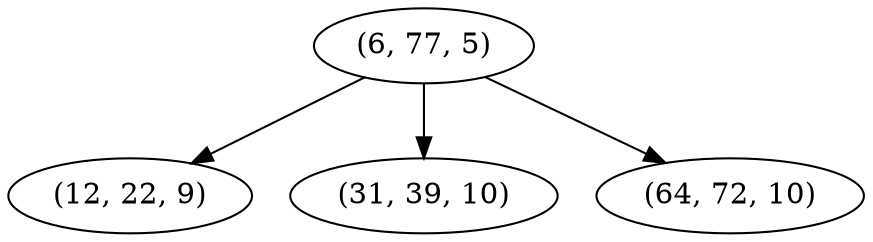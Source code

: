 digraph tree {
    "(6, 77, 5)";
    "(12, 22, 9)";
    "(31, 39, 10)";
    "(64, 72, 10)";
    "(6, 77, 5)" -> "(12, 22, 9)";
    "(6, 77, 5)" -> "(31, 39, 10)";
    "(6, 77, 5)" -> "(64, 72, 10)";
}

